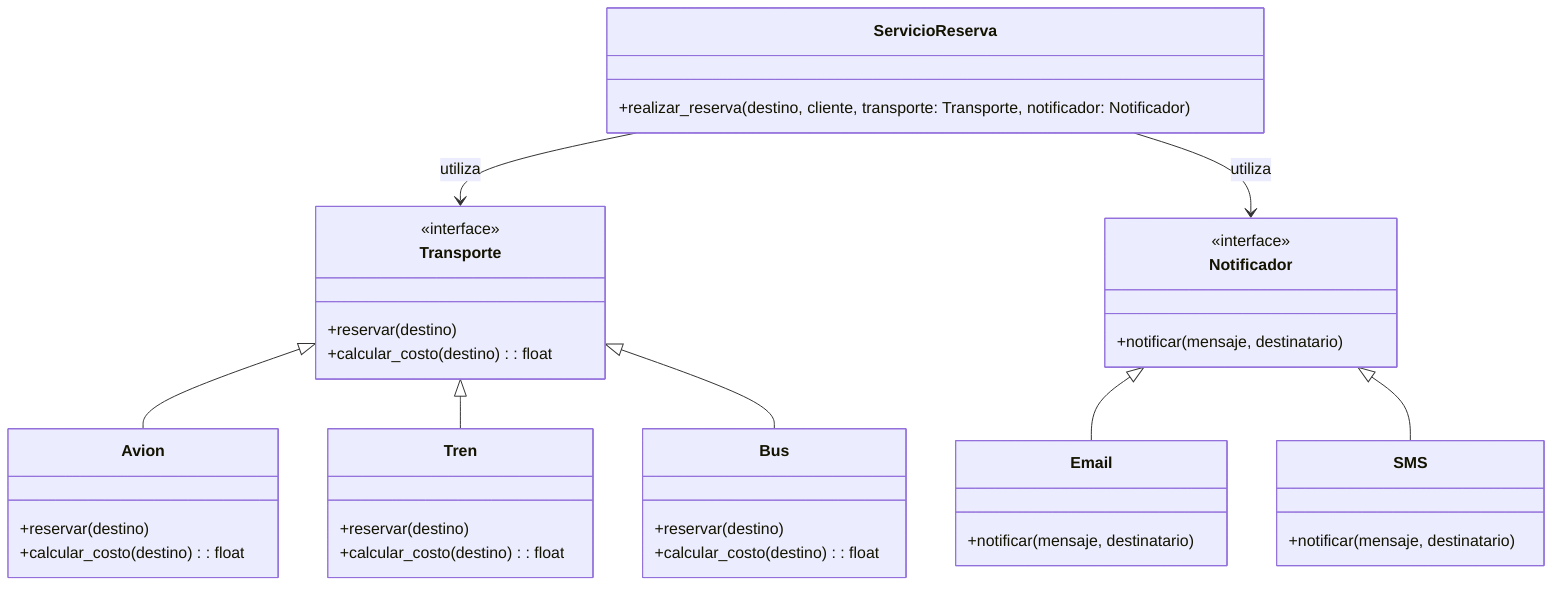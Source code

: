 classDiagram
direction TB

class Transporte {
    +reservar(destino)
    +calcular_costo(destino): float
}

class Avion {
    +reservar(destino)
    +calcular_costo(destino): float
}

class Tren {
    +reservar(destino)
    +calcular_costo(destino): float
}

class Bus {
    +reservar(destino)
    +calcular_costo(destino): float
}

class Notificador {
    +notificar(mensaje, destinatario)
}

class Email {
    +notificar(mensaje, destinatario)
}

class SMS {
    +notificar(mensaje, destinatario)
}

class ServicioReserva {
    +realizar_reserva(destino, cliente, transporte: Transporte, notificador: Notificador)
}

<<interface>> Transporte
<<interface>> Notificador

Transporte <|-- Avion
Transporte <|-- Tren
Transporte <|-- Bus

Notificador <|-- Email
Notificador <|-- SMS

ServicioReserva --> Transporte : utiliza
ServicioReserva --> Notificador : utiliza